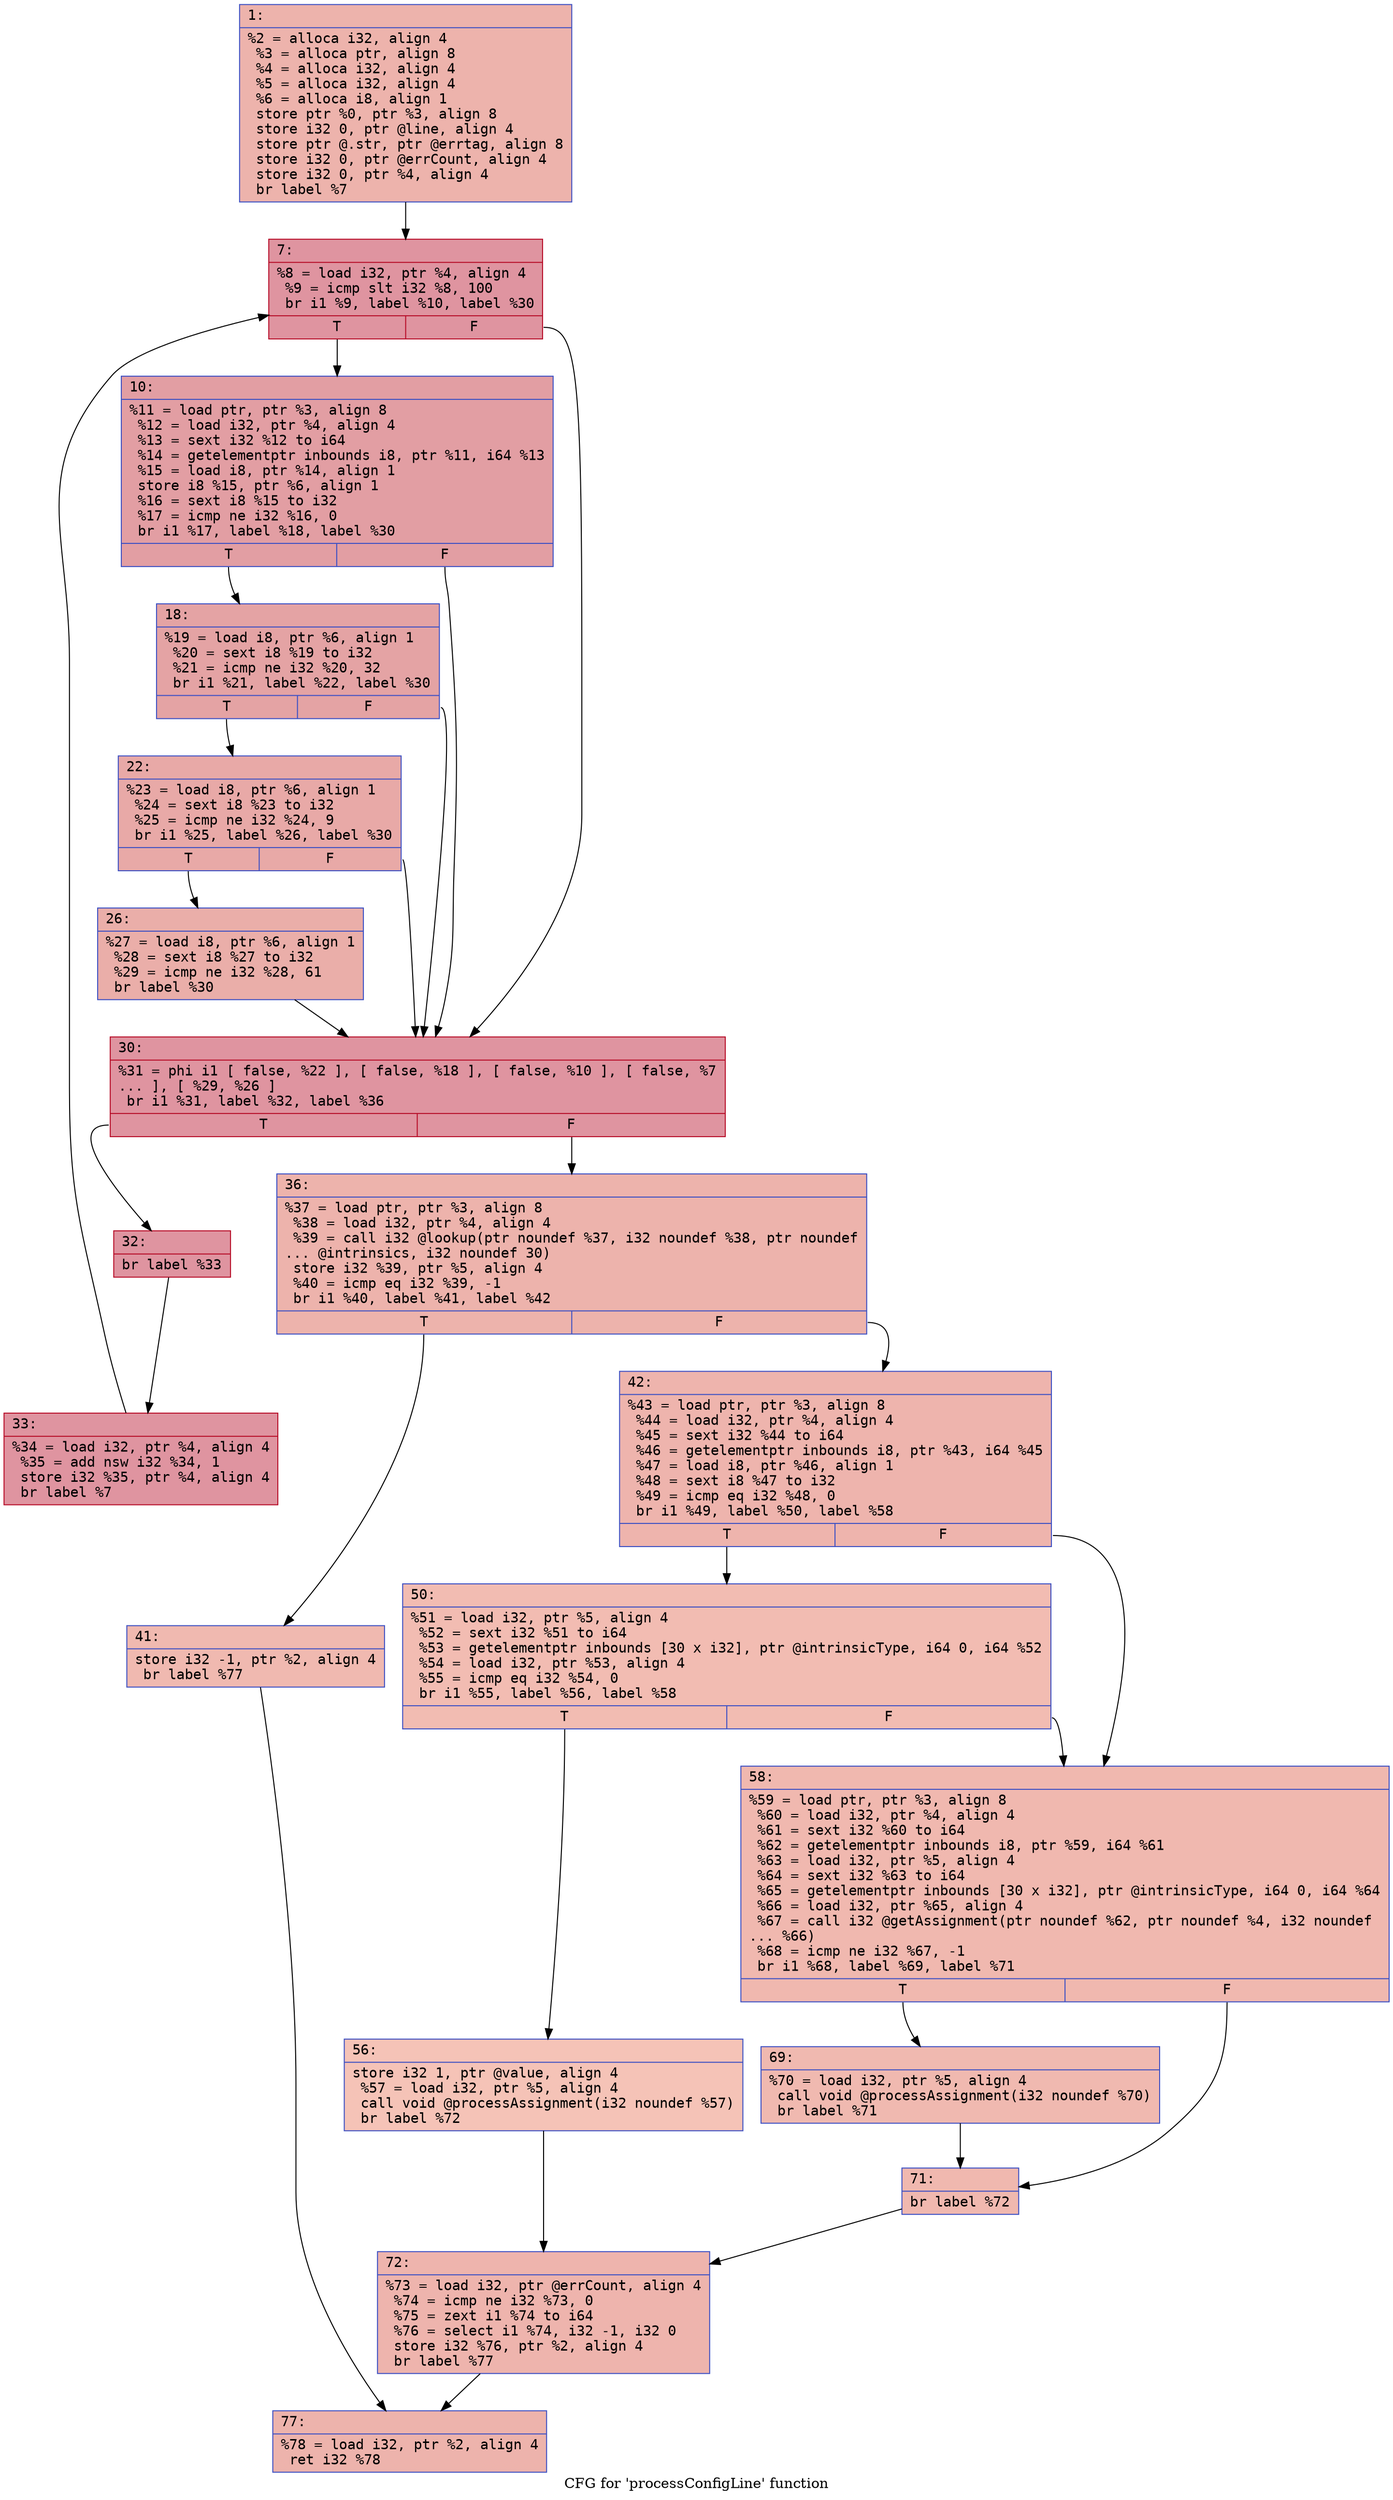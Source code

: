 digraph "CFG for 'processConfigLine' function" {
	label="CFG for 'processConfigLine' function";

	Node0x6000035a9f90 [shape=record,color="#3d50c3ff", style=filled, fillcolor="#d6524470" fontname="Courier",label="{1:\l|  %2 = alloca i32, align 4\l  %3 = alloca ptr, align 8\l  %4 = alloca i32, align 4\l  %5 = alloca i32, align 4\l  %6 = alloca i8, align 1\l  store ptr %0, ptr %3, align 8\l  store i32 0, ptr @line, align 4\l  store ptr @.str, ptr @errtag, align 8\l  store i32 0, ptr @errCount, align 4\l  store i32 0, ptr %4, align 4\l  br label %7\l}"];
	Node0x6000035a9f90 -> Node0x6000035a9fe0[tooltip="1 -> 7\nProbability 100.00%" ];
	Node0x6000035a9fe0 [shape=record,color="#b70d28ff", style=filled, fillcolor="#b70d2870" fontname="Courier",label="{7:\l|  %8 = load i32, ptr %4, align 4\l  %9 = icmp slt i32 %8, 100\l  br i1 %9, label %10, label %30\l|{<s0>T|<s1>F}}"];
	Node0x6000035a9fe0:s0 -> Node0x6000035aa030[tooltip="7 -> 10\nProbability 50.00%" ];
	Node0x6000035a9fe0:s1 -> Node0x6000035aa170[tooltip="7 -> 30\nProbability 50.00%" ];
	Node0x6000035aa030 [shape=record,color="#3d50c3ff", style=filled, fillcolor="#be242e70" fontname="Courier",label="{10:\l|  %11 = load ptr, ptr %3, align 8\l  %12 = load i32, ptr %4, align 4\l  %13 = sext i32 %12 to i64\l  %14 = getelementptr inbounds i8, ptr %11, i64 %13\l  %15 = load i8, ptr %14, align 1\l  store i8 %15, ptr %6, align 1\l  %16 = sext i8 %15 to i32\l  %17 = icmp ne i32 %16, 0\l  br i1 %17, label %18, label %30\l|{<s0>T|<s1>F}}"];
	Node0x6000035aa030:s0 -> Node0x6000035aa080[tooltip="10 -> 18\nProbability 62.50%" ];
	Node0x6000035aa030:s1 -> Node0x6000035aa170[tooltip="10 -> 30\nProbability 37.50%" ];
	Node0x6000035aa080 [shape=record,color="#3d50c3ff", style=filled, fillcolor="#c32e3170" fontname="Courier",label="{18:\l|  %19 = load i8, ptr %6, align 1\l  %20 = sext i8 %19 to i32\l  %21 = icmp ne i32 %20, 32\l  br i1 %21, label %22, label %30\l|{<s0>T|<s1>F}}"];
	Node0x6000035aa080:s0 -> Node0x6000035aa0d0[tooltip="18 -> 22\nProbability 50.00%" ];
	Node0x6000035aa080:s1 -> Node0x6000035aa170[tooltip="18 -> 30\nProbability 50.00%" ];
	Node0x6000035aa0d0 [shape=record,color="#3d50c3ff", style=filled, fillcolor="#ca3b3770" fontname="Courier",label="{22:\l|  %23 = load i8, ptr %6, align 1\l  %24 = sext i8 %23 to i32\l  %25 = icmp ne i32 %24, 9\l  br i1 %25, label %26, label %30\l|{<s0>T|<s1>F}}"];
	Node0x6000035aa0d0:s0 -> Node0x6000035aa120[tooltip="22 -> 26\nProbability 50.00%" ];
	Node0x6000035aa0d0:s1 -> Node0x6000035aa170[tooltip="22 -> 30\nProbability 50.00%" ];
	Node0x6000035aa120 [shape=record,color="#3d50c3ff", style=filled, fillcolor="#d0473d70" fontname="Courier",label="{26:\l|  %27 = load i8, ptr %6, align 1\l  %28 = sext i8 %27 to i32\l  %29 = icmp ne i32 %28, 61\l  br label %30\l}"];
	Node0x6000035aa120 -> Node0x6000035aa170[tooltip="26 -> 30\nProbability 100.00%" ];
	Node0x6000035aa170 [shape=record,color="#b70d28ff", style=filled, fillcolor="#b70d2870" fontname="Courier",label="{30:\l|  %31 = phi i1 [ false, %22 ], [ false, %18 ], [ false, %10 ], [ false, %7\l... ], [ %29, %26 ]\l  br i1 %31, label %32, label %36\l|{<s0>T|<s1>F}}"];
	Node0x6000035aa170:s0 -> Node0x6000035aa1c0[tooltip="30 -> 32\nProbability 96.88%" ];
	Node0x6000035aa170:s1 -> Node0x6000035aa260[tooltip="30 -> 36\nProbability 3.12%" ];
	Node0x6000035aa1c0 [shape=record,color="#b70d28ff", style=filled, fillcolor="#b70d2870" fontname="Courier",label="{32:\l|  br label %33\l}"];
	Node0x6000035aa1c0 -> Node0x6000035aa210[tooltip="32 -> 33\nProbability 100.00%" ];
	Node0x6000035aa210 [shape=record,color="#b70d28ff", style=filled, fillcolor="#b70d2870" fontname="Courier",label="{33:\l|  %34 = load i32, ptr %4, align 4\l  %35 = add nsw i32 %34, 1\l  store i32 %35, ptr %4, align 4\l  br label %7\l}"];
	Node0x6000035aa210 -> Node0x6000035a9fe0[tooltip="33 -> 7\nProbability 100.00%" ];
	Node0x6000035aa260 [shape=record,color="#3d50c3ff", style=filled, fillcolor="#d6524470" fontname="Courier",label="{36:\l|  %37 = load ptr, ptr %3, align 8\l  %38 = load i32, ptr %4, align 4\l  %39 = call i32 @lookup(ptr noundef %37, i32 noundef %38, ptr noundef\l... @intrinsics, i32 noundef 30)\l  store i32 %39, ptr %5, align 4\l  %40 = icmp eq i32 %39, -1\l  br i1 %40, label %41, label %42\l|{<s0>T|<s1>F}}"];
	Node0x6000035aa260:s0 -> Node0x6000035aa2b0[tooltip="36 -> 41\nProbability 37.50%" ];
	Node0x6000035aa260:s1 -> Node0x6000035aa300[tooltip="36 -> 42\nProbability 62.50%" ];
	Node0x6000035aa2b0 [shape=record,color="#3d50c3ff", style=filled, fillcolor="#de614d70" fontname="Courier",label="{41:\l|  store i32 -1, ptr %2, align 4\l  br label %77\l}"];
	Node0x6000035aa2b0 -> Node0x6000035aa530[tooltip="41 -> 77\nProbability 100.00%" ];
	Node0x6000035aa300 [shape=record,color="#3d50c3ff", style=filled, fillcolor="#d8564670" fontname="Courier",label="{42:\l|  %43 = load ptr, ptr %3, align 8\l  %44 = load i32, ptr %4, align 4\l  %45 = sext i32 %44 to i64\l  %46 = getelementptr inbounds i8, ptr %43, i64 %45\l  %47 = load i8, ptr %46, align 1\l  %48 = sext i8 %47 to i32\l  %49 = icmp eq i32 %48, 0\l  br i1 %49, label %50, label %58\l|{<s0>T|<s1>F}}"];
	Node0x6000035aa300:s0 -> Node0x6000035aa350[tooltip="42 -> 50\nProbability 37.50%" ];
	Node0x6000035aa300:s1 -> Node0x6000035aa3f0[tooltip="42 -> 58\nProbability 62.50%" ];
	Node0x6000035aa350 [shape=record,color="#3d50c3ff", style=filled, fillcolor="#e1675170" fontname="Courier",label="{50:\l|  %51 = load i32, ptr %5, align 4\l  %52 = sext i32 %51 to i64\l  %53 = getelementptr inbounds [30 x i32], ptr @intrinsicType, i64 0, i64 %52\l  %54 = load i32, ptr %53, align 4\l  %55 = icmp eq i32 %54, 0\l  br i1 %55, label %56, label %58\l|{<s0>T|<s1>F}}"];
	Node0x6000035aa350:s0 -> Node0x6000035aa3a0[tooltip="50 -> 56\nProbability 37.50%" ];
	Node0x6000035aa350:s1 -> Node0x6000035aa3f0[tooltip="50 -> 58\nProbability 62.50%" ];
	Node0x6000035aa3a0 [shape=record,color="#3d50c3ff", style=filled, fillcolor="#e8765c70" fontname="Courier",label="{56:\l|  store i32 1, ptr @value, align 4\l  %57 = load i32, ptr %5, align 4\l  call void @processAssignment(i32 noundef %57)\l  br label %72\l}"];
	Node0x6000035aa3a0 -> Node0x6000035aa4e0[tooltip="56 -> 72\nProbability 100.00%" ];
	Node0x6000035aa3f0 [shape=record,color="#3d50c3ff", style=filled, fillcolor="#dc5d4a70" fontname="Courier",label="{58:\l|  %59 = load ptr, ptr %3, align 8\l  %60 = load i32, ptr %4, align 4\l  %61 = sext i32 %60 to i64\l  %62 = getelementptr inbounds i8, ptr %59, i64 %61\l  %63 = load i32, ptr %5, align 4\l  %64 = sext i32 %63 to i64\l  %65 = getelementptr inbounds [30 x i32], ptr @intrinsicType, i64 0, i64 %64\l  %66 = load i32, ptr %65, align 4\l  %67 = call i32 @getAssignment(ptr noundef %62, ptr noundef %4, i32 noundef\l... %66)\l  %68 = icmp ne i32 %67, -1\l  br i1 %68, label %69, label %71\l|{<s0>T|<s1>F}}"];
	Node0x6000035aa3f0:s0 -> Node0x6000035aa440[tooltip="58 -> 69\nProbability 62.50%" ];
	Node0x6000035aa3f0:s1 -> Node0x6000035aa490[tooltip="58 -> 71\nProbability 37.50%" ];
	Node0x6000035aa440 [shape=record,color="#3d50c3ff", style=filled, fillcolor="#de614d70" fontname="Courier",label="{69:\l|  %70 = load i32, ptr %5, align 4\l  call void @processAssignment(i32 noundef %70)\l  br label %71\l}"];
	Node0x6000035aa440 -> Node0x6000035aa490[tooltip="69 -> 71\nProbability 100.00%" ];
	Node0x6000035aa490 [shape=record,color="#3d50c3ff", style=filled, fillcolor="#dc5d4a70" fontname="Courier",label="{71:\l|  br label %72\l}"];
	Node0x6000035aa490 -> Node0x6000035aa4e0[tooltip="71 -> 72\nProbability 100.00%" ];
	Node0x6000035aa4e0 [shape=record,color="#3d50c3ff", style=filled, fillcolor="#d8564670" fontname="Courier",label="{72:\l|  %73 = load i32, ptr @errCount, align 4\l  %74 = icmp ne i32 %73, 0\l  %75 = zext i1 %74 to i64\l  %76 = select i1 %74, i32 -1, i32 0\l  store i32 %76, ptr %2, align 4\l  br label %77\l}"];
	Node0x6000035aa4e0 -> Node0x6000035aa530[tooltip="72 -> 77\nProbability 100.00%" ];
	Node0x6000035aa530 [shape=record,color="#3d50c3ff", style=filled, fillcolor="#d6524470" fontname="Courier",label="{77:\l|  %78 = load i32, ptr %2, align 4\l  ret i32 %78\l}"];
}
